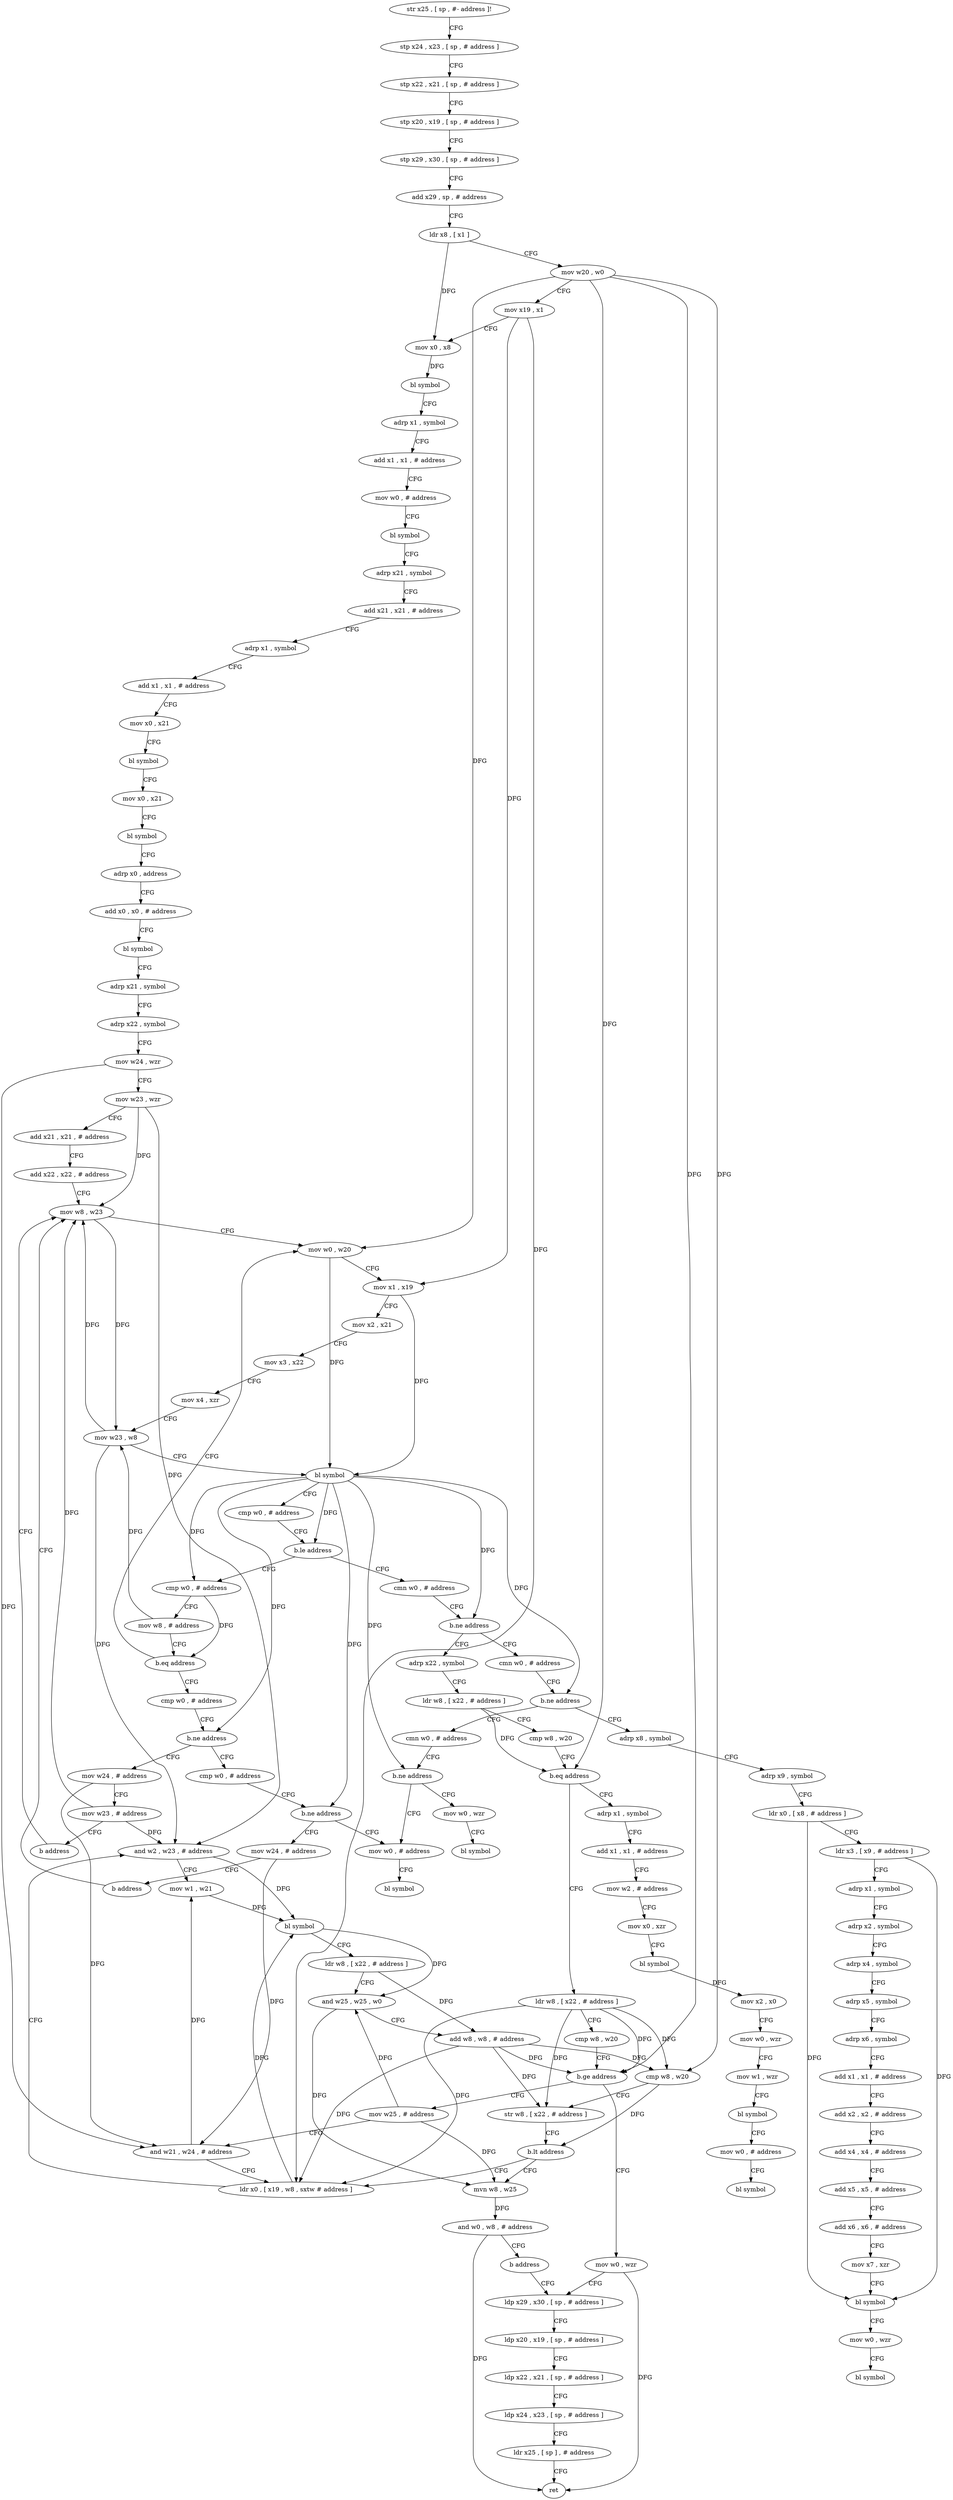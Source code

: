 digraph "func" {
"4200092" [label = "str x25 , [ sp , #- address ]!" ]
"4200096" [label = "stp x24 , x23 , [ sp , # address ]" ]
"4200100" [label = "stp x22 , x21 , [ sp , # address ]" ]
"4200104" [label = "stp x20 , x19 , [ sp , # address ]" ]
"4200108" [label = "stp x29 , x30 , [ sp , # address ]" ]
"4200112" [label = "add x29 , sp , # address" ]
"4200116" [label = "ldr x8 , [ x1 ]" ]
"4200120" [label = "mov w20 , w0" ]
"4200124" [label = "mov x19 , x1" ]
"4200128" [label = "mov x0 , x8" ]
"4200132" [label = "bl symbol" ]
"4200136" [label = "adrp x1 , symbol" ]
"4200140" [label = "add x1 , x1 , # address" ]
"4200144" [label = "mov w0 , # address" ]
"4200148" [label = "bl symbol" ]
"4200152" [label = "adrp x21 , symbol" ]
"4200156" [label = "add x21 , x21 , # address" ]
"4200160" [label = "adrp x1 , symbol" ]
"4200164" [label = "add x1 , x1 , # address" ]
"4200168" [label = "mov x0 , x21" ]
"4200172" [label = "bl symbol" ]
"4200176" [label = "mov x0 , x21" ]
"4200180" [label = "bl symbol" ]
"4200184" [label = "adrp x0 , address" ]
"4200188" [label = "add x0 , x0 , # address" ]
"4200192" [label = "bl symbol" ]
"4200196" [label = "adrp x21 , symbol" ]
"4200200" [label = "adrp x22 , symbol" ]
"4200204" [label = "mov w24 , wzr" ]
"4200208" [label = "mov w23 , wzr" ]
"4200212" [label = "add x21 , x21 , # address" ]
"4200216" [label = "add x22 , x22 , # address" ]
"4200220" [label = "mov w8 , w23" ]
"4200308" [label = "cmn w0 , # address" ]
"4200312" [label = "b.ne address" ]
"4200432" [label = "cmn w0 , # address" ]
"4200316" [label = "adrp x22 , symbol" ]
"4200260" [label = "cmp w0 , # address" ]
"4200264" [label = "mov w8 , # address" ]
"4200268" [label = "b.eq address" ]
"4200224" [label = "mov w0 , w20" ]
"4200272" [label = "cmp w0 , # address" ]
"4200436" [label = "b.ne address" ]
"4200512" [label = "cmn w0 , # address" ]
"4200440" [label = "adrp x8 , symbol" ]
"4200320" [label = "ldr w8 , [ x22 , # address ]" ]
"4200324" [label = "cmp w8 , w20" ]
"4200328" [label = "b.eq address" ]
"4200536" [label = "adrp x1 , symbol" ]
"4200332" [label = "ldr w8 , [ x22 , # address ]" ]
"4200228" [label = "mov x1 , x19" ]
"4200232" [label = "mov x2 , x21" ]
"4200236" [label = "mov x3 , x22" ]
"4200240" [label = "mov x4 , xzr" ]
"4200244" [label = "mov w23 , w8" ]
"4200248" [label = "bl symbol" ]
"4200252" [label = "cmp w0 , # address" ]
"4200256" [label = "b.le address" ]
"4200276" [label = "b.ne address" ]
"4200292" [label = "cmp w0 , # address" ]
"4200280" [label = "mov w24 , # address" ]
"4200516" [label = "b.ne address" ]
"4200528" [label = "mov w0 , # address" ]
"4200520" [label = "mov w0 , wzr" ]
"4200444" [label = "adrp x9 , symbol" ]
"4200448" [label = "ldr x0 , [ x8 , # address ]" ]
"4200452" [label = "ldr x3 , [ x9 , # address ]" ]
"4200456" [label = "adrp x1 , symbol" ]
"4200460" [label = "adrp x2 , symbol" ]
"4200464" [label = "adrp x4 , symbol" ]
"4200468" [label = "adrp x5 , symbol" ]
"4200472" [label = "adrp x6 , symbol" ]
"4200476" [label = "add x1 , x1 , # address" ]
"4200480" [label = "add x2 , x2 , # address" ]
"4200484" [label = "add x4 , x4 , # address" ]
"4200488" [label = "add x5 , x5 , # address" ]
"4200492" [label = "add x6 , x6 , # address" ]
"4200496" [label = "mov x7 , xzr" ]
"4200500" [label = "bl symbol" ]
"4200504" [label = "mov w0 , wzr" ]
"4200508" [label = "bl symbol" ]
"4200540" [label = "add x1 , x1 , # address" ]
"4200544" [label = "mov w2 , # address" ]
"4200548" [label = "mov x0 , xzr" ]
"4200552" [label = "bl symbol" ]
"4200556" [label = "mov x2 , x0" ]
"4200560" [label = "mov w0 , wzr" ]
"4200564" [label = "mov w1 , wzr" ]
"4200568" [label = "bl symbol" ]
"4200572" [label = "mov w0 , # address" ]
"4200576" [label = "bl symbol" ]
"4200336" [label = "cmp w8 , w20" ]
"4200340" [label = "b.ge address" ]
"4200404" [label = "mov w0 , wzr" ]
"4200344" [label = "mov w25 , # address" ]
"4200296" [label = "b.ne address" ]
"4200300" [label = "mov w24 , # address" ]
"4200284" [label = "mov w23 , # address" ]
"4200288" [label = "b address" ]
"4200532" [label = "bl symbol" ]
"4200524" [label = "bl symbol" ]
"4200408" [label = "ldp x29 , x30 , [ sp , # address ]" ]
"4200348" [label = "and w21 , w24 , # address" ]
"4200352" [label = "ldr x0 , [ x19 , w8 , sxtw # address ]" ]
"4200304" [label = "b address" ]
"4200356" [label = "and w2 , w23 , # address" ]
"4200360" [label = "mov w1 , w21" ]
"4200364" [label = "bl symbol" ]
"4200368" [label = "ldr w8 , [ x22 , # address ]" ]
"4200372" [label = "and w25 , w25 , w0" ]
"4200376" [label = "add w8 , w8 , # address" ]
"4200380" [label = "cmp w8 , w20" ]
"4200384" [label = "str w8 , [ x22 , # address ]" ]
"4200388" [label = "b.lt address" ]
"4200392" [label = "mvn w8 , w25" ]
"4200396" [label = "and w0 , w8 , # address" ]
"4200400" [label = "b address" ]
"4200412" [label = "ldp x20 , x19 , [ sp , # address ]" ]
"4200416" [label = "ldp x22 , x21 , [ sp , # address ]" ]
"4200420" [label = "ldp x24 , x23 , [ sp , # address ]" ]
"4200424" [label = "ldr x25 , [ sp ] , # address" ]
"4200428" [label = "ret" ]
"4200092" -> "4200096" [ label = "CFG" ]
"4200096" -> "4200100" [ label = "CFG" ]
"4200100" -> "4200104" [ label = "CFG" ]
"4200104" -> "4200108" [ label = "CFG" ]
"4200108" -> "4200112" [ label = "CFG" ]
"4200112" -> "4200116" [ label = "CFG" ]
"4200116" -> "4200120" [ label = "CFG" ]
"4200116" -> "4200128" [ label = "DFG" ]
"4200120" -> "4200124" [ label = "CFG" ]
"4200120" -> "4200224" [ label = "DFG" ]
"4200120" -> "4200328" [ label = "DFG" ]
"4200120" -> "4200340" [ label = "DFG" ]
"4200120" -> "4200380" [ label = "DFG" ]
"4200124" -> "4200128" [ label = "CFG" ]
"4200124" -> "4200228" [ label = "DFG" ]
"4200124" -> "4200352" [ label = "DFG" ]
"4200128" -> "4200132" [ label = "DFG" ]
"4200132" -> "4200136" [ label = "CFG" ]
"4200136" -> "4200140" [ label = "CFG" ]
"4200140" -> "4200144" [ label = "CFG" ]
"4200144" -> "4200148" [ label = "CFG" ]
"4200148" -> "4200152" [ label = "CFG" ]
"4200152" -> "4200156" [ label = "CFG" ]
"4200156" -> "4200160" [ label = "CFG" ]
"4200160" -> "4200164" [ label = "CFG" ]
"4200164" -> "4200168" [ label = "CFG" ]
"4200168" -> "4200172" [ label = "CFG" ]
"4200172" -> "4200176" [ label = "CFG" ]
"4200176" -> "4200180" [ label = "CFG" ]
"4200180" -> "4200184" [ label = "CFG" ]
"4200184" -> "4200188" [ label = "CFG" ]
"4200188" -> "4200192" [ label = "CFG" ]
"4200192" -> "4200196" [ label = "CFG" ]
"4200196" -> "4200200" [ label = "CFG" ]
"4200200" -> "4200204" [ label = "CFG" ]
"4200204" -> "4200208" [ label = "CFG" ]
"4200204" -> "4200348" [ label = "DFG" ]
"4200208" -> "4200212" [ label = "CFG" ]
"4200208" -> "4200220" [ label = "DFG" ]
"4200208" -> "4200356" [ label = "DFG" ]
"4200212" -> "4200216" [ label = "CFG" ]
"4200216" -> "4200220" [ label = "CFG" ]
"4200220" -> "4200224" [ label = "CFG" ]
"4200220" -> "4200244" [ label = "DFG" ]
"4200308" -> "4200312" [ label = "CFG" ]
"4200312" -> "4200432" [ label = "CFG" ]
"4200312" -> "4200316" [ label = "CFG" ]
"4200432" -> "4200436" [ label = "CFG" ]
"4200316" -> "4200320" [ label = "CFG" ]
"4200260" -> "4200264" [ label = "CFG" ]
"4200260" -> "4200268" [ label = "DFG" ]
"4200264" -> "4200268" [ label = "CFG" ]
"4200264" -> "4200244" [ label = "DFG" ]
"4200268" -> "4200224" [ label = "CFG" ]
"4200268" -> "4200272" [ label = "CFG" ]
"4200224" -> "4200228" [ label = "CFG" ]
"4200224" -> "4200248" [ label = "DFG" ]
"4200272" -> "4200276" [ label = "CFG" ]
"4200436" -> "4200512" [ label = "CFG" ]
"4200436" -> "4200440" [ label = "CFG" ]
"4200512" -> "4200516" [ label = "CFG" ]
"4200440" -> "4200444" [ label = "CFG" ]
"4200320" -> "4200324" [ label = "CFG" ]
"4200320" -> "4200328" [ label = "DFG" ]
"4200324" -> "4200328" [ label = "CFG" ]
"4200328" -> "4200536" [ label = "CFG" ]
"4200328" -> "4200332" [ label = "CFG" ]
"4200536" -> "4200540" [ label = "CFG" ]
"4200332" -> "4200336" [ label = "CFG" ]
"4200332" -> "4200340" [ label = "DFG" ]
"4200332" -> "4200352" [ label = "DFG" ]
"4200332" -> "4200380" [ label = "DFG" ]
"4200332" -> "4200384" [ label = "DFG" ]
"4200228" -> "4200232" [ label = "CFG" ]
"4200228" -> "4200248" [ label = "DFG" ]
"4200232" -> "4200236" [ label = "CFG" ]
"4200236" -> "4200240" [ label = "CFG" ]
"4200240" -> "4200244" [ label = "CFG" ]
"4200244" -> "4200248" [ label = "CFG" ]
"4200244" -> "4200220" [ label = "DFG" ]
"4200244" -> "4200356" [ label = "DFG" ]
"4200248" -> "4200252" [ label = "CFG" ]
"4200248" -> "4200256" [ label = "DFG" ]
"4200248" -> "4200312" [ label = "DFG" ]
"4200248" -> "4200260" [ label = "DFG" ]
"4200248" -> "4200436" [ label = "DFG" ]
"4200248" -> "4200276" [ label = "DFG" ]
"4200248" -> "4200516" [ label = "DFG" ]
"4200248" -> "4200296" [ label = "DFG" ]
"4200252" -> "4200256" [ label = "CFG" ]
"4200256" -> "4200308" [ label = "CFG" ]
"4200256" -> "4200260" [ label = "CFG" ]
"4200276" -> "4200292" [ label = "CFG" ]
"4200276" -> "4200280" [ label = "CFG" ]
"4200292" -> "4200296" [ label = "CFG" ]
"4200280" -> "4200284" [ label = "CFG" ]
"4200280" -> "4200348" [ label = "DFG" ]
"4200516" -> "4200528" [ label = "CFG" ]
"4200516" -> "4200520" [ label = "CFG" ]
"4200528" -> "4200532" [ label = "CFG" ]
"4200520" -> "4200524" [ label = "CFG" ]
"4200444" -> "4200448" [ label = "CFG" ]
"4200448" -> "4200452" [ label = "CFG" ]
"4200448" -> "4200500" [ label = "DFG" ]
"4200452" -> "4200456" [ label = "CFG" ]
"4200452" -> "4200500" [ label = "DFG" ]
"4200456" -> "4200460" [ label = "CFG" ]
"4200460" -> "4200464" [ label = "CFG" ]
"4200464" -> "4200468" [ label = "CFG" ]
"4200468" -> "4200472" [ label = "CFG" ]
"4200472" -> "4200476" [ label = "CFG" ]
"4200476" -> "4200480" [ label = "CFG" ]
"4200480" -> "4200484" [ label = "CFG" ]
"4200484" -> "4200488" [ label = "CFG" ]
"4200488" -> "4200492" [ label = "CFG" ]
"4200492" -> "4200496" [ label = "CFG" ]
"4200496" -> "4200500" [ label = "CFG" ]
"4200500" -> "4200504" [ label = "CFG" ]
"4200504" -> "4200508" [ label = "CFG" ]
"4200540" -> "4200544" [ label = "CFG" ]
"4200544" -> "4200548" [ label = "CFG" ]
"4200548" -> "4200552" [ label = "CFG" ]
"4200552" -> "4200556" [ label = "DFG" ]
"4200556" -> "4200560" [ label = "CFG" ]
"4200560" -> "4200564" [ label = "CFG" ]
"4200564" -> "4200568" [ label = "CFG" ]
"4200568" -> "4200572" [ label = "CFG" ]
"4200572" -> "4200576" [ label = "CFG" ]
"4200336" -> "4200340" [ label = "CFG" ]
"4200340" -> "4200404" [ label = "CFG" ]
"4200340" -> "4200344" [ label = "CFG" ]
"4200404" -> "4200408" [ label = "CFG" ]
"4200404" -> "4200428" [ label = "DFG" ]
"4200344" -> "4200348" [ label = "CFG" ]
"4200344" -> "4200372" [ label = "DFG" ]
"4200344" -> "4200392" [ label = "DFG" ]
"4200296" -> "4200528" [ label = "CFG" ]
"4200296" -> "4200300" [ label = "CFG" ]
"4200300" -> "4200304" [ label = "CFG" ]
"4200300" -> "4200348" [ label = "DFG" ]
"4200284" -> "4200288" [ label = "CFG" ]
"4200284" -> "4200220" [ label = "DFG" ]
"4200284" -> "4200356" [ label = "DFG" ]
"4200288" -> "4200220" [ label = "CFG" ]
"4200408" -> "4200412" [ label = "CFG" ]
"4200348" -> "4200352" [ label = "CFG" ]
"4200348" -> "4200360" [ label = "DFG" ]
"4200352" -> "4200356" [ label = "CFG" ]
"4200352" -> "4200364" [ label = "DFG" ]
"4200304" -> "4200220" [ label = "CFG" ]
"4200356" -> "4200360" [ label = "CFG" ]
"4200356" -> "4200364" [ label = "DFG" ]
"4200360" -> "4200364" [ label = "DFG" ]
"4200364" -> "4200368" [ label = "CFG" ]
"4200364" -> "4200372" [ label = "DFG" ]
"4200368" -> "4200372" [ label = "CFG" ]
"4200368" -> "4200376" [ label = "DFG" ]
"4200372" -> "4200376" [ label = "CFG" ]
"4200372" -> "4200392" [ label = "DFG" ]
"4200376" -> "4200380" [ label = "DFG" ]
"4200376" -> "4200352" [ label = "DFG" ]
"4200376" -> "4200340" [ label = "DFG" ]
"4200376" -> "4200384" [ label = "DFG" ]
"4200380" -> "4200384" [ label = "CFG" ]
"4200380" -> "4200388" [ label = "DFG" ]
"4200384" -> "4200388" [ label = "CFG" ]
"4200388" -> "4200352" [ label = "CFG" ]
"4200388" -> "4200392" [ label = "CFG" ]
"4200392" -> "4200396" [ label = "DFG" ]
"4200396" -> "4200400" [ label = "CFG" ]
"4200396" -> "4200428" [ label = "DFG" ]
"4200400" -> "4200408" [ label = "CFG" ]
"4200412" -> "4200416" [ label = "CFG" ]
"4200416" -> "4200420" [ label = "CFG" ]
"4200420" -> "4200424" [ label = "CFG" ]
"4200424" -> "4200428" [ label = "CFG" ]
}
